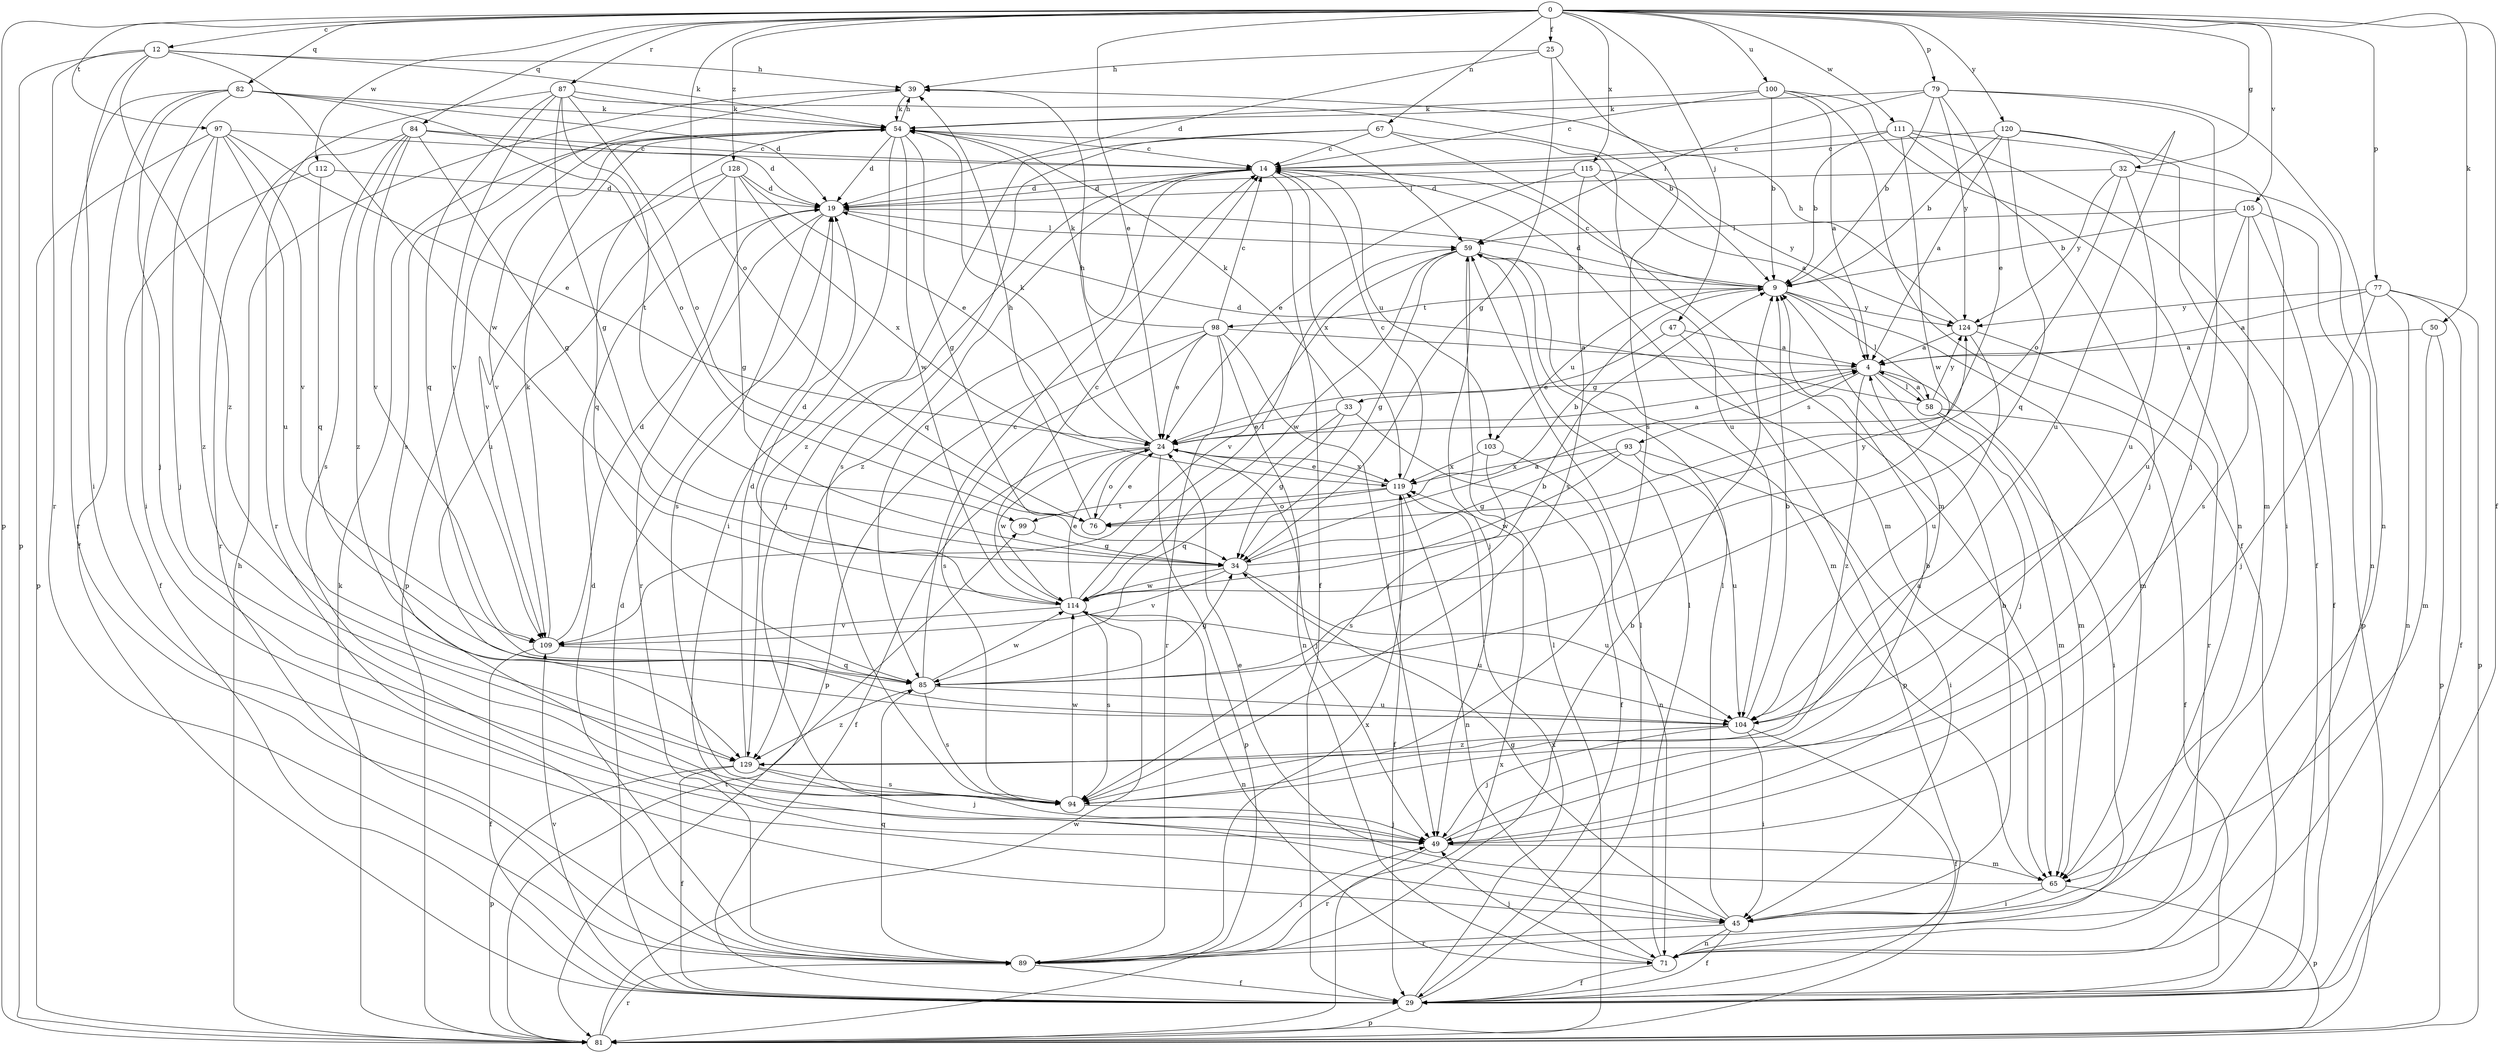 strict digraph  {
0;
4;
9;
12;
14;
19;
24;
25;
29;
32;
33;
34;
39;
45;
47;
49;
50;
54;
58;
59;
65;
67;
71;
76;
77;
79;
81;
82;
84;
85;
87;
89;
93;
94;
97;
98;
99;
100;
103;
104;
105;
109;
111;
112;
114;
115;
119;
120;
124;
128;
129;
0 -> 12  [label=c];
0 -> 24  [label=e];
0 -> 25  [label=f];
0 -> 29  [label=f];
0 -> 32  [label=g];
0 -> 47  [label=j];
0 -> 50  [label=k];
0 -> 67  [label=n];
0 -> 76  [label=o];
0 -> 77  [label=p];
0 -> 79  [label=p];
0 -> 81  [label=p];
0 -> 82  [label=q];
0 -> 84  [label=q];
0 -> 87  [label=r];
0 -> 97  [label=t];
0 -> 100  [label=u];
0 -> 105  [label=v];
0 -> 111  [label=w];
0 -> 112  [label=w];
0 -> 115  [label=x];
0 -> 120  [label=y];
0 -> 128  [label=z];
4 -> 33  [label=g];
4 -> 49  [label=j];
4 -> 58  [label=l];
4 -> 65  [label=m];
4 -> 93  [label=s];
4 -> 129  [label=z];
9 -> 14  [label=c];
9 -> 19  [label=d];
9 -> 58  [label=l];
9 -> 65  [label=m];
9 -> 98  [label=t];
9 -> 103  [label=u];
9 -> 124  [label=y];
12 -> 39  [label=h];
12 -> 45  [label=i];
12 -> 54  [label=k];
12 -> 81  [label=p];
12 -> 89  [label=r];
12 -> 114  [label=w];
12 -> 129  [label=z];
14 -> 19  [label=d];
14 -> 29  [label=f];
14 -> 49  [label=j];
14 -> 65  [label=m];
14 -> 85  [label=q];
14 -> 103  [label=u];
14 -> 119  [label=x];
14 -> 129  [label=z];
19 -> 59  [label=l];
19 -> 89  [label=r];
19 -> 94  [label=s];
24 -> 4  [label=a];
24 -> 29  [label=f];
24 -> 39  [label=h];
24 -> 49  [label=j];
24 -> 54  [label=k];
24 -> 76  [label=o];
24 -> 81  [label=p];
24 -> 114  [label=w];
24 -> 119  [label=x];
25 -> 19  [label=d];
25 -> 34  [label=g];
25 -> 39  [label=h];
25 -> 94  [label=s];
29 -> 19  [label=d];
29 -> 59  [label=l];
29 -> 81  [label=p];
29 -> 109  [label=v];
29 -> 119  [label=x];
32 -> 19  [label=d];
32 -> 71  [label=n];
32 -> 76  [label=o];
32 -> 104  [label=u];
32 -> 124  [label=y];
33 -> 24  [label=e];
33 -> 29  [label=f];
33 -> 34  [label=g];
33 -> 54  [label=k];
33 -> 85  [label=q];
34 -> 4  [label=a];
34 -> 104  [label=u];
34 -> 109  [label=v];
34 -> 114  [label=w];
34 -> 124  [label=y];
39 -> 54  [label=k];
39 -> 94  [label=s];
45 -> 9  [label=b];
45 -> 29  [label=f];
45 -> 34  [label=g];
45 -> 59  [label=l];
45 -> 71  [label=n];
45 -> 89  [label=r];
47 -> 4  [label=a];
47 -> 24  [label=e];
47 -> 81  [label=p];
49 -> 9  [label=b];
49 -> 65  [label=m];
49 -> 89  [label=r];
50 -> 4  [label=a];
50 -> 65  [label=m];
50 -> 81  [label=p];
54 -> 14  [label=c];
54 -> 19  [label=d];
54 -> 34  [label=g];
54 -> 39  [label=h];
54 -> 45  [label=i];
54 -> 59  [label=l];
54 -> 81  [label=p];
54 -> 85  [label=q];
54 -> 109  [label=v];
54 -> 114  [label=w];
58 -> 4  [label=a];
58 -> 19  [label=d];
58 -> 29  [label=f];
58 -> 45  [label=i];
58 -> 65  [label=m];
58 -> 124  [label=y];
59 -> 9  [label=b];
59 -> 34  [label=g];
59 -> 49  [label=j];
59 -> 65  [label=m];
59 -> 109  [label=v];
59 -> 114  [label=w];
65 -> 24  [label=e];
65 -> 45  [label=i];
65 -> 81  [label=p];
67 -> 14  [label=c];
67 -> 65  [label=m];
67 -> 94  [label=s];
67 -> 104  [label=u];
67 -> 129  [label=z];
71 -> 29  [label=f];
71 -> 49  [label=j];
71 -> 59  [label=l];
76 -> 9  [label=b];
76 -> 24  [label=e];
76 -> 39  [label=h];
77 -> 4  [label=a];
77 -> 29  [label=f];
77 -> 49  [label=j];
77 -> 71  [label=n];
77 -> 81  [label=p];
77 -> 124  [label=y];
79 -> 9  [label=b];
79 -> 24  [label=e];
79 -> 49  [label=j];
79 -> 54  [label=k];
79 -> 59  [label=l];
79 -> 71  [label=n];
79 -> 124  [label=y];
81 -> 39  [label=h];
81 -> 54  [label=k];
81 -> 59  [label=l];
81 -> 89  [label=r];
81 -> 99  [label=t];
81 -> 114  [label=w];
81 -> 119  [label=x];
82 -> 19  [label=d];
82 -> 29  [label=f];
82 -> 45  [label=i];
82 -> 49  [label=j];
82 -> 54  [label=k];
82 -> 76  [label=o];
82 -> 89  [label=r];
84 -> 14  [label=c];
84 -> 19  [label=d];
84 -> 34  [label=g];
84 -> 89  [label=r];
84 -> 94  [label=s];
84 -> 109  [label=v];
84 -> 129  [label=z];
85 -> 9  [label=b];
85 -> 14  [label=c];
85 -> 34  [label=g];
85 -> 94  [label=s];
85 -> 104  [label=u];
85 -> 114  [label=w];
85 -> 129  [label=z];
87 -> 9  [label=b];
87 -> 34  [label=g];
87 -> 54  [label=k];
87 -> 76  [label=o];
87 -> 85  [label=q];
87 -> 89  [label=r];
87 -> 99  [label=t];
87 -> 109  [label=v];
89 -> 9  [label=b];
89 -> 19  [label=d];
89 -> 29  [label=f];
89 -> 49  [label=j];
89 -> 85  [label=q];
89 -> 119  [label=x];
93 -> 34  [label=g];
93 -> 45  [label=i];
93 -> 104  [label=u];
93 -> 114  [label=w];
93 -> 119  [label=x];
94 -> 4  [label=a];
94 -> 49  [label=j];
94 -> 114  [label=w];
97 -> 14  [label=c];
97 -> 24  [label=e];
97 -> 49  [label=j];
97 -> 81  [label=p];
97 -> 104  [label=u];
97 -> 109  [label=v];
97 -> 129  [label=z];
98 -> 4  [label=a];
98 -> 14  [label=c];
98 -> 24  [label=e];
98 -> 49  [label=j];
98 -> 54  [label=k];
98 -> 71  [label=n];
98 -> 81  [label=p];
98 -> 89  [label=r];
98 -> 94  [label=s];
99 -> 34  [label=g];
100 -> 4  [label=a];
100 -> 9  [label=b];
100 -> 14  [label=c];
100 -> 29  [label=f];
100 -> 54  [label=k];
100 -> 71  [label=n];
103 -> 71  [label=n];
103 -> 94  [label=s];
103 -> 119  [label=x];
104 -> 9  [label=b];
104 -> 29  [label=f];
104 -> 45  [label=i];
104 -> 49  [label=j];
104 -> 129  [label=z];
105 -> 9  [label=b];
105 -> 29  [label=f];
105 -> 59  [label=l];
105 -> 81  [label=p];
105 -> 94  [label=s];
105 -> 104  [label=u];
109 -> 19  [label=d];
109 -> 29  [label=f];
109 -> 54  [label=k];
109 -> 85  [label=q];
111 -> 9  [label=b];
111 -> 14  [label=c];
111 -> 29  [label=f];
111 -> 49  [label=j];
111 -> 65  [label=m];
111 -> 114  [label=w];
112 -> 19  [label=d];
112 -> 29  [label=f];
112 -> 85  [label=q];
114 -> 14  [label=c];
114 -> 19  [label=d];
114 -> 24  [label=e];
114 -> 59  [label=l];
114 -> 71  [label=n];
114 -> 94  [label=s];
114 -> 104  [label=u];
114 -> 109  [label=v];
115 -> 4  [label=a];
115 -> 19  [label=d];
115 -> 24  [label=e];
115 -> 94  [label=s];
115 -> 124  [label=y];
119 -> 14  [label=c];
119 -> 24  [label=e];
119 -> 29  [label=f];
119 -> 71  [label=n];
119 -> 76  [label=o];
119 -> 99  [label=t];
120 -> 4  [label=a];
120 -> 9  [label=b];
120 -> 14  [label=c];
120 -> 45  [label=i];
120 -> 85  [label=q];
120 -> 104  [label=u];
124 -> 4  [label=a];
124 -> 39  [label=h];
124 -> 89  [label=r];
124 -> 104  [label=u];
128 -> 19  [label=d];
128 -> 24  [label=e];
128 -> 34  [label=g];
128 -> 104  [label=u];
128 -> 109  [label=v];
128 -> 119  [label=x];
129 -> 19  [label=d];
129 -> 29  [label=f];
129 -> 49  [label=j];
129 -> 81  [label=p];
129 -> 94  [label=s];
}
